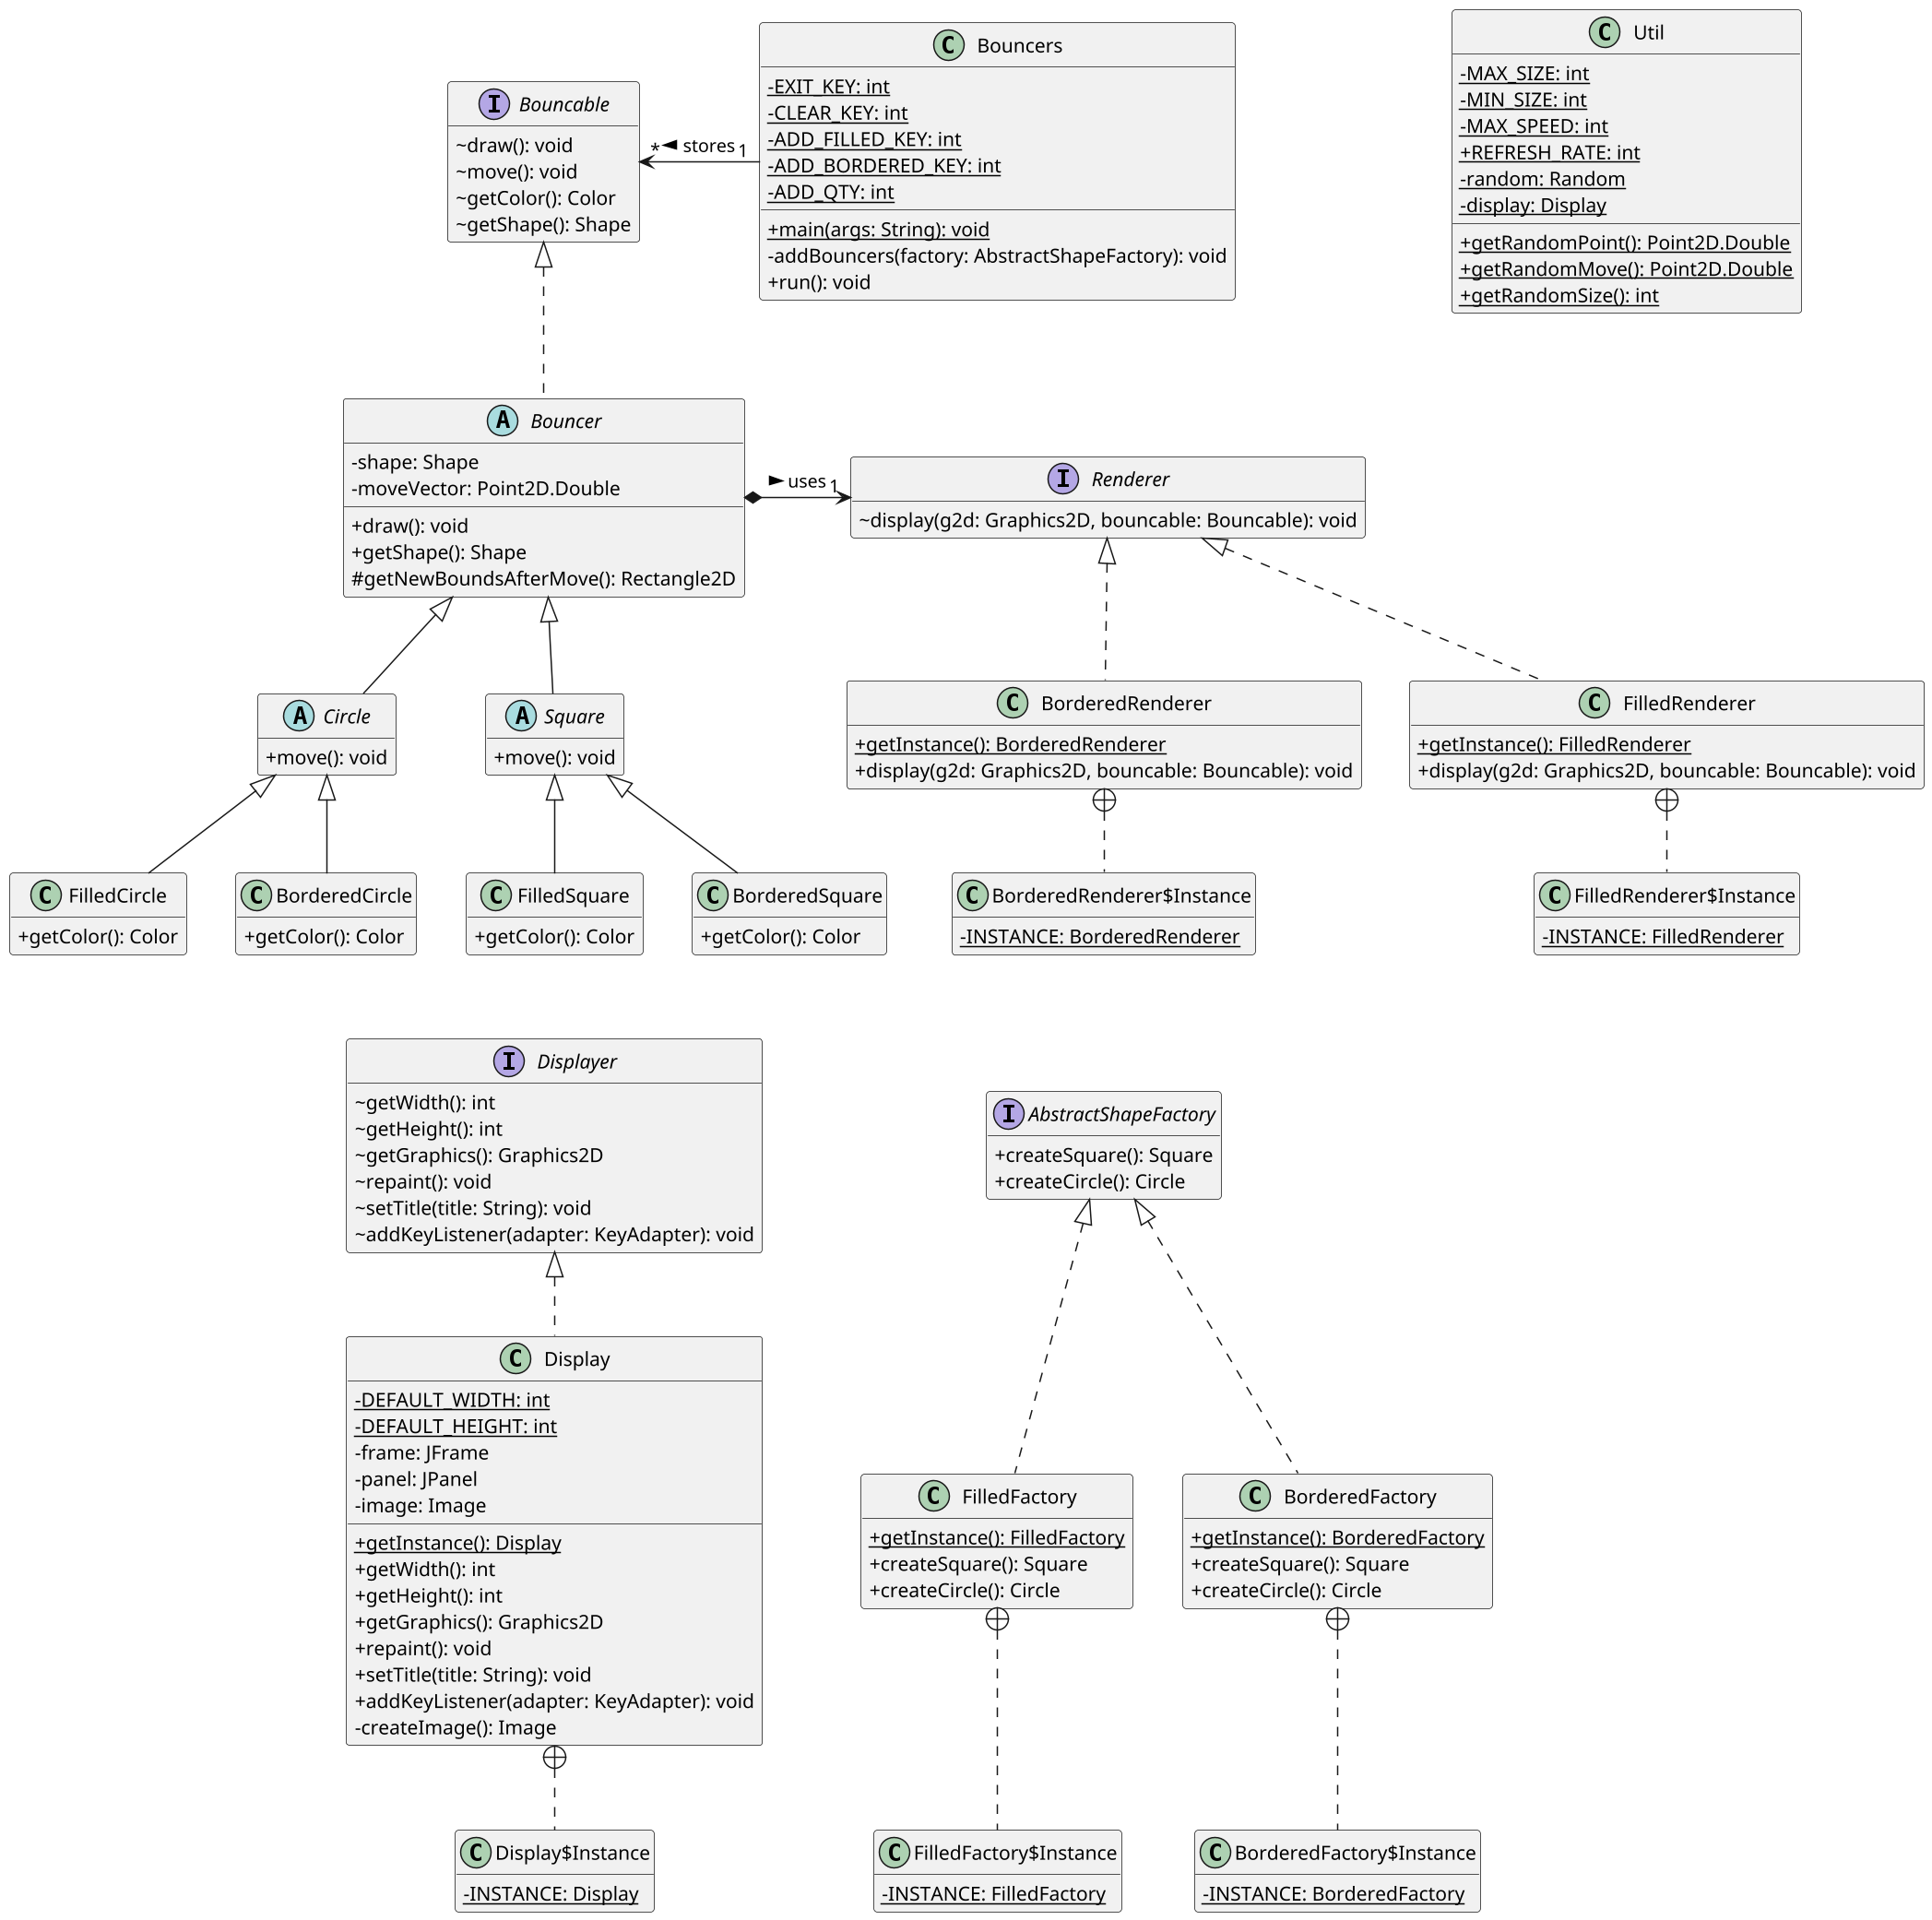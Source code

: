 @startuml

' STATIC
' Style
hide AppTest
hide empty members
skinparam fixCircleLabelOverlapping true
skinparam classAttributeIconSize 0
set separator none
scale 1.5

' Missing associations
Bouncers "1"-left->"*" Bouncable: stores >
Bouncer *->"1" Renderer: uses >

' Hidden links to arrange the 3 blocks
BorderedRenderer$Instance .[hidden]. AbstractShapeFactory
Displayer -[hidden]up- FilledSquare

' Post operations
' REMOVE


'for Bouncers
' .*bouncers: .*<Bouncable>
'for Bouncer
' - renderer: Renderer

' ENDSTATIC

abstract class Bouncer {

- shape: Shape
- moveVector: Point2D.Double
+ draw(): void
+ getShape(): Shape
# getNewBoundsAfterMove(): Rectangle2D
}


class FilledFactory {
+ {static} getInstance(): FilledFactory
+ createSquare(): Square
+ createCircle(): Circle
}

class FilledFactory$Instance {
- {static} INSTANCE: FilledFactory
}

class BorderedFactory {
+ {static} getInstance(): BorderedFactory
+ createSquare(): Square
+ createCircle(): Circle
}

class BorderedFactory$Instance {
- {static} INSTANCE: BorderedFactory
}

class BorderedSquare {
+ getColor(): Color
}

interface Displayer {
~ getWidth(): int
~ getHeight(): int
~ getGraphics(): Graphics2D
~ repaint(): void
~ setTitle(title: String): void
~ addKeyListener(adapter: KeyAdapter): void
}

class FilledCircle {
+ getColor(): Color
}

class BorderedRenderer {
+ {static} getInstance(): BorderedRenderer
+ display(g2d: Graphics2D, bouncable: Bouncable): void
}

class BorderedRenderer$Instance {
- {static} INSTANCE: BorderedRenderer
}

class BorderedCircle {
+ getColor(): Color
}

interface AbstractShapeFactory {
+ createSquare(): Square
+ createCircle(): Circle
}

class FilledRenderer {
+ {static} getInstance(): FilledRenderer
+ display(g2d: Graphics2D, bouncable: Bouncable): void
}

class FilledRenderer$Instance {
- {static} INSTANCE: FilledRenderer
}

abstract class Circle {
+ move(): void
}

class Display {
- {static} DEFAULT_WIDTH: int
- {static} DEFAULT_HEIGHT: int
- frame: JFrame
- panel: JPanel
- image: Image
+ {static} getInstance(): Display
+ getWidth(): int
+ getHeight(): int
+ getGraphics(): Graphics2D
+ repaint(): void
+ setTitle(title: String): void
+ addKeyListener(adapter: KeyAdapter): void
- createImage(): Image
}


class Display$Instance {
- {static} INSTANCE: Display
}

interface Bouncable {
~ draw(): void
~ move(): void
~ getColor(): Color
~ getShape(): Shape
}

class Bouncers {
- {static} EXIT_KEY: int
- {static} CLEAR_KEY: int
- {static} ADD_FILLED_KEY: int
- {static} ADD_BORDERED_KEY: int
- {static} ADD_QTY: int

+ {static} main(args: String): void
- addBouncers(factory: AbstractShapeFactory): void
+ run(): void
}


interface Renderer {
~ display(g2d: Graphics2D, bouncable: Bouncable): void
}

class AppTest {
}
class FilledSquare {
+ getColor(): Color
}

abstract class Square {
+ move(): void
}

class Util {
- {static} MAX_SIZE: int
- {static} MIN_SIZE: int
- {static} MAX_SPEED: int
+ {static} REFRESH_RATE: int
- {static} random: Random
- {static} display: Display
+ {static} getRandomPoint(): Point2D.Double
+ {static} getRandomMove(): Point2D.Double
+ {static} getRandomSize(): int
}




Bouncable <|.. Bouncer
AbstractShapeFactory <|.. FilledFactory
FilledFactory +.. FilledFactory$Instance
AbstractShapeFactory <|.. BorderedFactory
BorderedFactory +.. BorderedFactory$Instance
Square <|-- BorderedSquare
Circle <|-- FilledCircle
Renderer <|.. BorderedRenderer
BorderedRenderer +.. BorderedRenderer$Instance
Circle <|-- BorderedCircle
Renderer <|.. FilledRenderer
FilledRenderer +.. FilledRenderer$Instance
Bouncer <|-- Circle
Displayer <|.. Display
Display +.. Display$Instance
Square <|-- FilledSquare
Bouncer <|-- Square
@enduml
